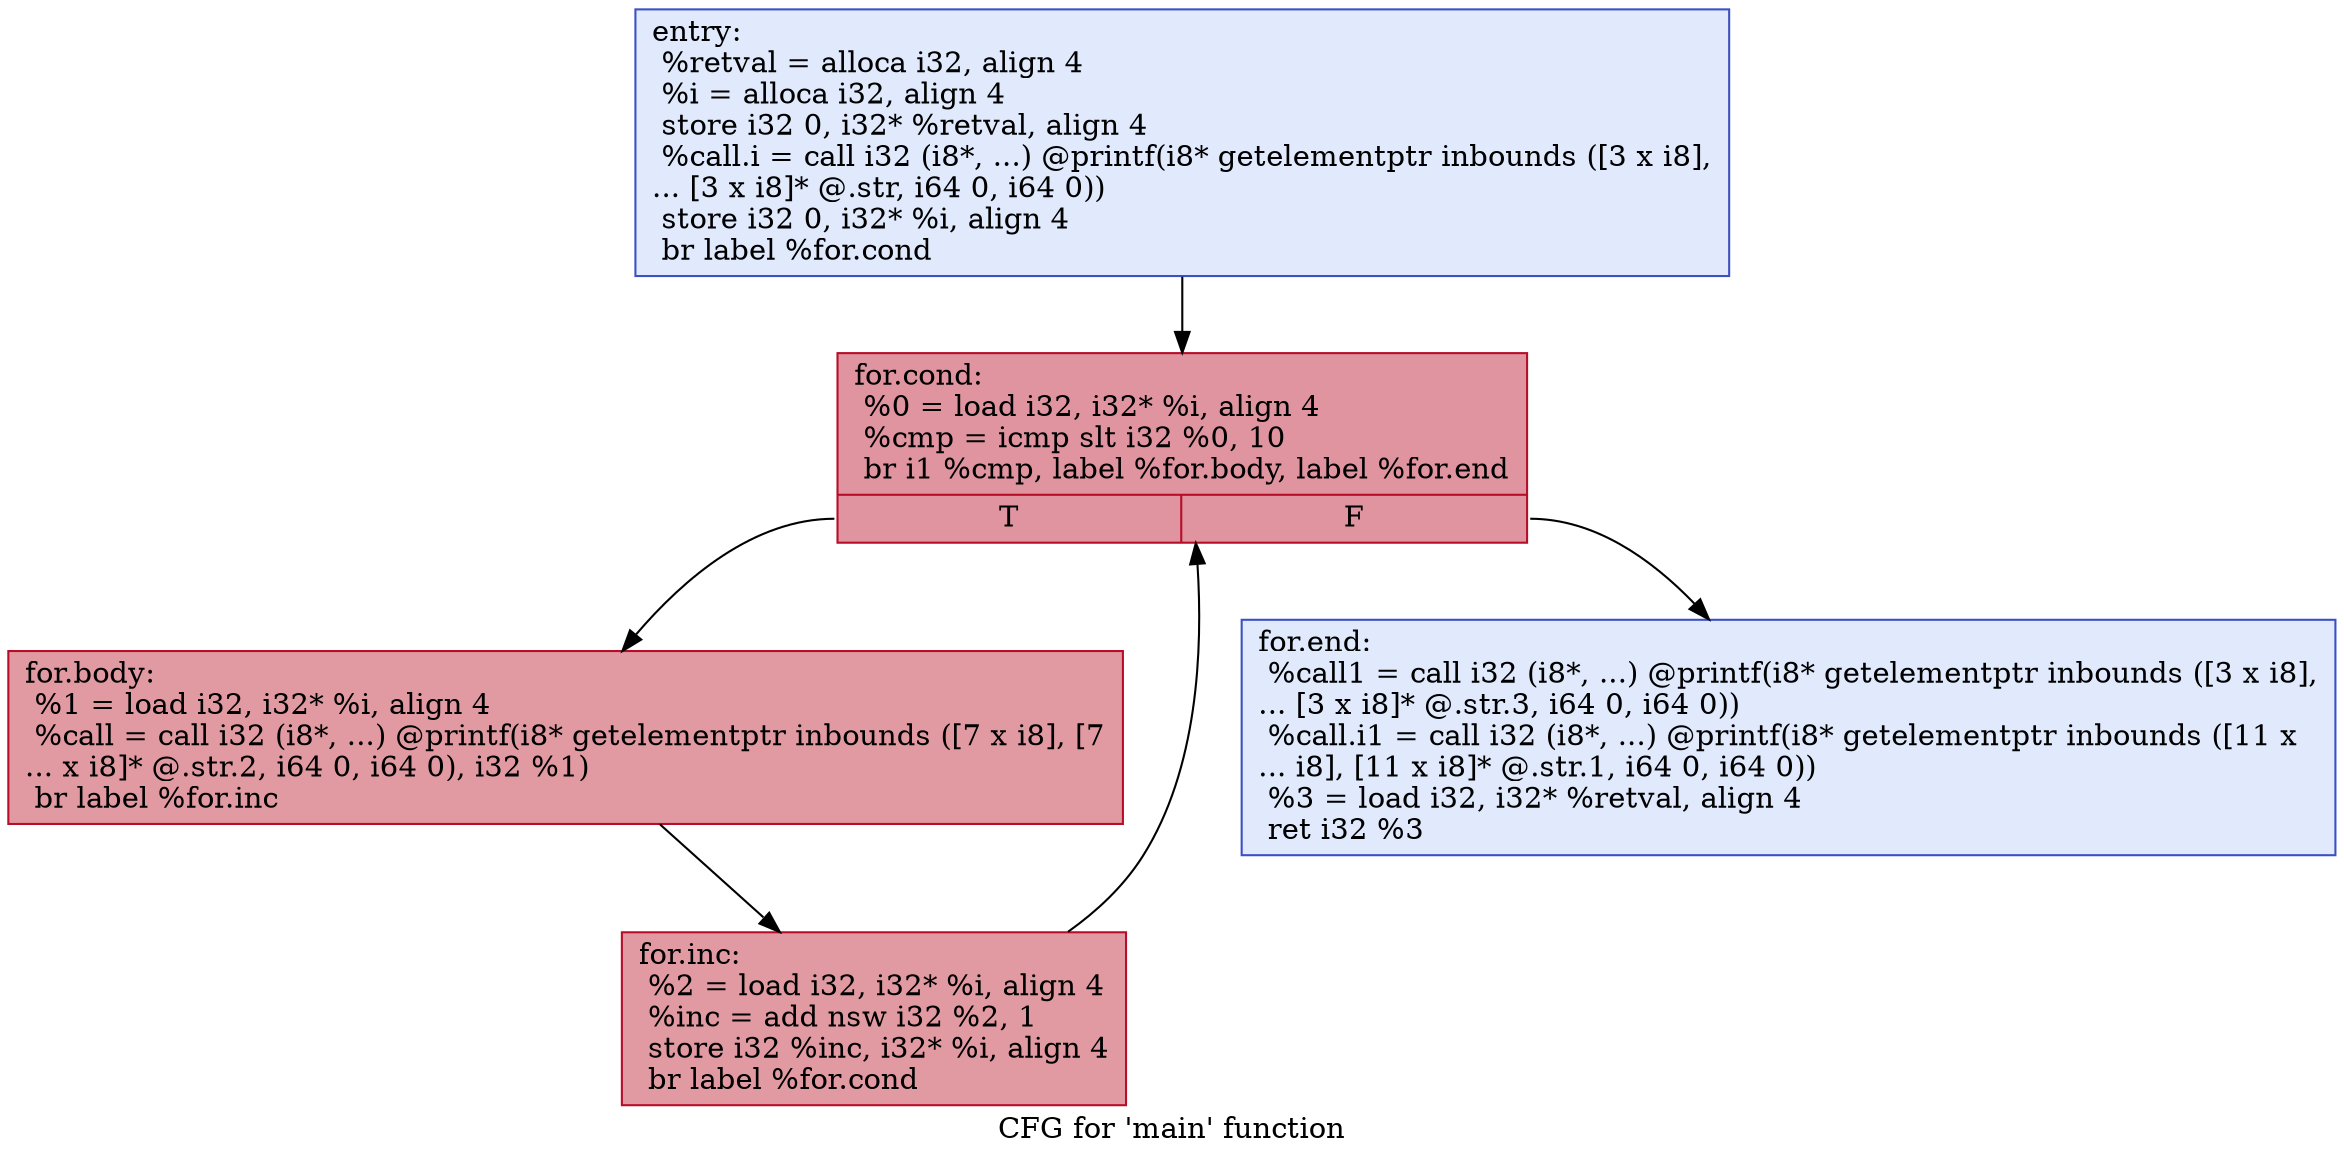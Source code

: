 digraph "CFG for 'main' function" {
	label="CFG for 'main' function";

	Node0x55730ef77b80 [shape=record,color="#3d50c3ff", style=filled, fillcolor="#b9d0f970",label="{entry:\l  %retval = alloca i32, align 4\l  %i = alloca i32, align 4\l  store i32 0, i32* %retval, align 4\l  %call.i = call i32 (i8*, ...) @printf(i8* getelementptr inbounds ([3 x i8],\l... [3 x i8]* @.str, i64 0, i64 0))\l  store i32 0, i32* %i, align 4\l  br label %for.cond\l}"];
	Node0x55730ef77b80 -> Node0x55730ef77f90;
	Node0x55730ef77f90 [shape=record,color="#b70d28ff", style=filled, fillcolor="#b70d2870",label="{for.cond:                                         \l  %0 = load i32, i32* %i, align 4\l  %cmp = icmp slt i32 %0, 10\l  br i1 %cmp, label %for.body, label %for.end\l|{<s0>T|<s1>F}}"];
	Node0x55730ef77f90:s0 -> Node0x55730ef781f0;
	Node0x55730ef77f90:s1 -> Node0x55730ef78270;
	Node0x55730ef781f0 [shape=record,color="#b70d28ff", style=filled, fillcolor="#bb1b2c70",label="{for.body:                                         \l  %1 = load i32, i32* %i, align 4\l  %call = call i32 (i8*, ...) @printf(i8* getelementptr inbounds ([7 x i8], [7\l... x i8]* @.str.2, i64 0, i64 0), i32 %1)\l  br label %for.inc\l}"];
	Node0x55730ef781f0 -> Node0x55730ef78620;
	Node0x55730ef78620 [shape=record,color="#b70d28ff", style=filled, fillcolor="#bb1b2c70",label="{for.inc:                                          \l  %2 = load i32, i32* %i, align 4\l  %inc = add nsw i32 %2, 1\l  store i32 %inc, i32* %i, align 4\l  br label %for.cond\l}"];
	Node0x55730ef78620 -> Node0x55730ef77f90;
	Node0x55730ef78270 [shape=record,color="#3d50c3ff", style=filled, fillcolor="#b9d0f970",label="{for.end:                                          \l  %call1 = call i32 (i8*, ...) @printf(i8* getelementptr inbounds ([3 x i8],\l... [3 x i8]* @.str.3, i64 0, i64 0))\l  %call.i1 = call i32 (i8*, ...) @printf(i8* getelementptr inbounds ([11 x\l... i8], [11 x i8]* @.str.1, i64 0, i64 0))\l  %3 = load i32, i32* %retval, align 4\l  ret i32 %3\l}"];
}
